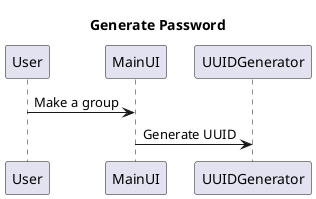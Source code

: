 @startuml
title Generate Password
User -> MainUI : Make a group
MainUI -> UUIDGenerator : Generate UUID
@enduml